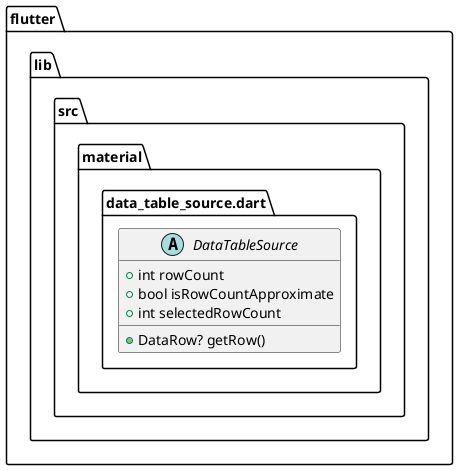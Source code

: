 @startuml
set namespaceSeparator ::

abstract class "flutter::lib::src::material::data_table_source.dart::DataTableSource" {
  +int rowCount
  +bool isRowCountApproximate
  +int selectedRowCount
  +DataRow? getRow()
}


@enduml